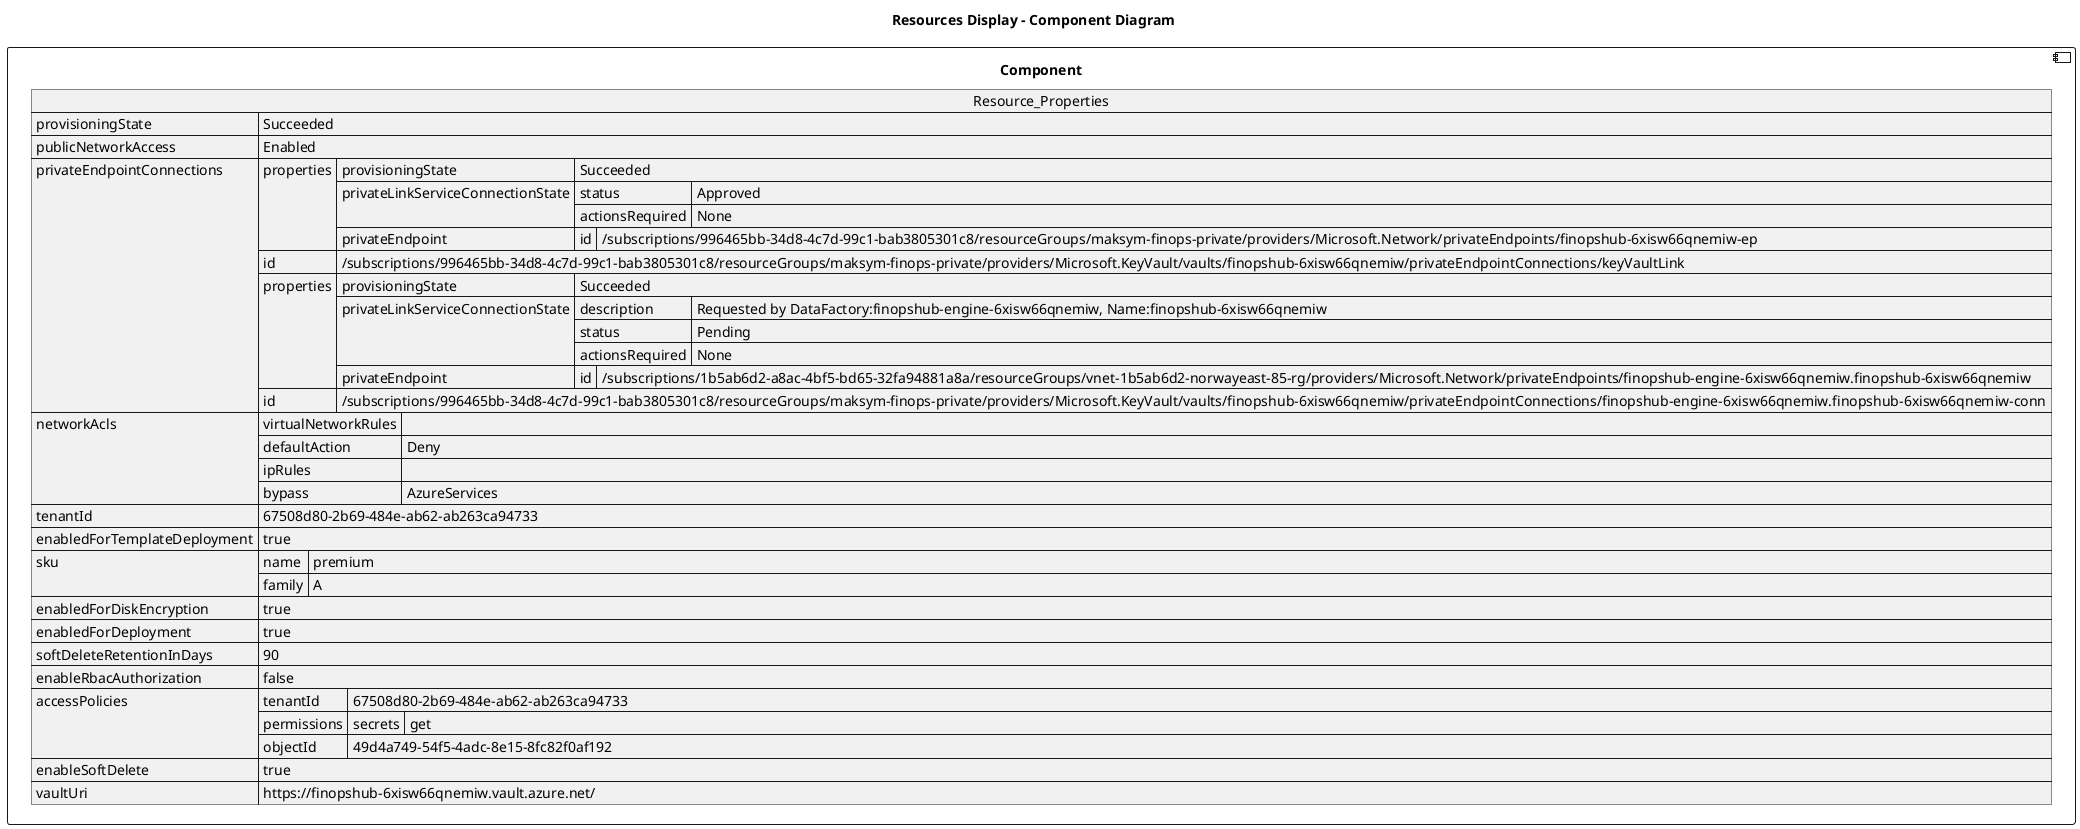 @startuml

title Resources Display - Component Diagram

component Component {

json  Resource_Properties {
  "provisioningState": "Succeeded",
  "publicNetworkAccess": "Enabled",
  "privateEndpointConnections": [
    {
      "properties": {
        "provisioningState": "Succeeded",
        "privateLinkServiceConnectionState": {
          "status": "Approved",
          "actionsRequired": "None"
        },
        "privateEndpoint": {
          "id": "/subscriptions/996465bb-34d8-4c7d-99c1-bab3805301c8/resourceGroups/maksym-finops-private/providers/Microsoft.Network/privateEndpoints/finopshub-6xisw66qnemiw-ep"
        }
      },
      "id": "/subscriptions/996465bb-34d8-4c7d-99c1-bab3805301c8/resourceGroups/maksym-finops-private/providers/Microsoft.KeyVault/vaults/finopshub-6xisw66qnemiw/privateEndpointConnections/keyVaultLink"
    },
    {
      "properties": {
        "provisioningState": "Succeeded",
        "privateLinkServiceConnectionState": {
          "description": "Requested by DataFactory:finopshub-engine-6xisw66qnemiw, Name:finopshub-6xisw66qnemiw",
          "status": "Pending",
          "actionsRequired": "None"
        },
        "privateEndpoint": {
          "id": "/subscriptions/1b5ab6d2-a8ac-4bf5-bd65-32fa94881a8a/resourceGroups/vnet-1b5ab6d2-norwayeast-85-rg/providers/Microsoft.Network/privateEndpoints/finopshub-engine-6xisw66qnemiw.finopshub-6xisw66qnemiw"
        }
      },
      "id": "/subscriptions/996465bb-34d8-4c7d-99c1-bab3805301c8/resourceGroups/maksym-finops-private/providers/Microsoft.KeyVault/vaults/finopshub-6xisw66qnemiw/privateEndpointConnections/finopshub-engine-6xisw66qnemiw.finopshub-6xisw66qnemiw-conn"
    }
  ],
  "networkAcls": {
    "virtualNetworkRules": [],
    "defaultAction": "Deny",
    "ipRules": [],
    "bypass": "AzureServices"
  },
  "tenantId": "67508d80-2b69-484e-ab62-ab263ca94733",
  "enabledForTemplateDeployment": true,
  "sku": {
    "name": "premium",
    "family": "A"
  },
  "enabledForDiskEncryption": true,
  "enabledForDeployment": true,
  "softDeleteRetentionInDays": 90,
  "enableRbacAuthorization": false,
  "accessPolicies": [
    {
      "tenantId": "67508d80-2b69-484e-ab62-ab263ca94733",
      "permissions": {
        "secrets": [
          "get"
        ]
      },
      "objectId": "49d4a749-54f5-4adc-8e15-8fc82f0af192"
    }
  ],
  "enableSoftDelete": true,
  "vaultUri": "https://finopshub-6xisw66qnemiw.vault.azure.net/"
}
}
@enduml
